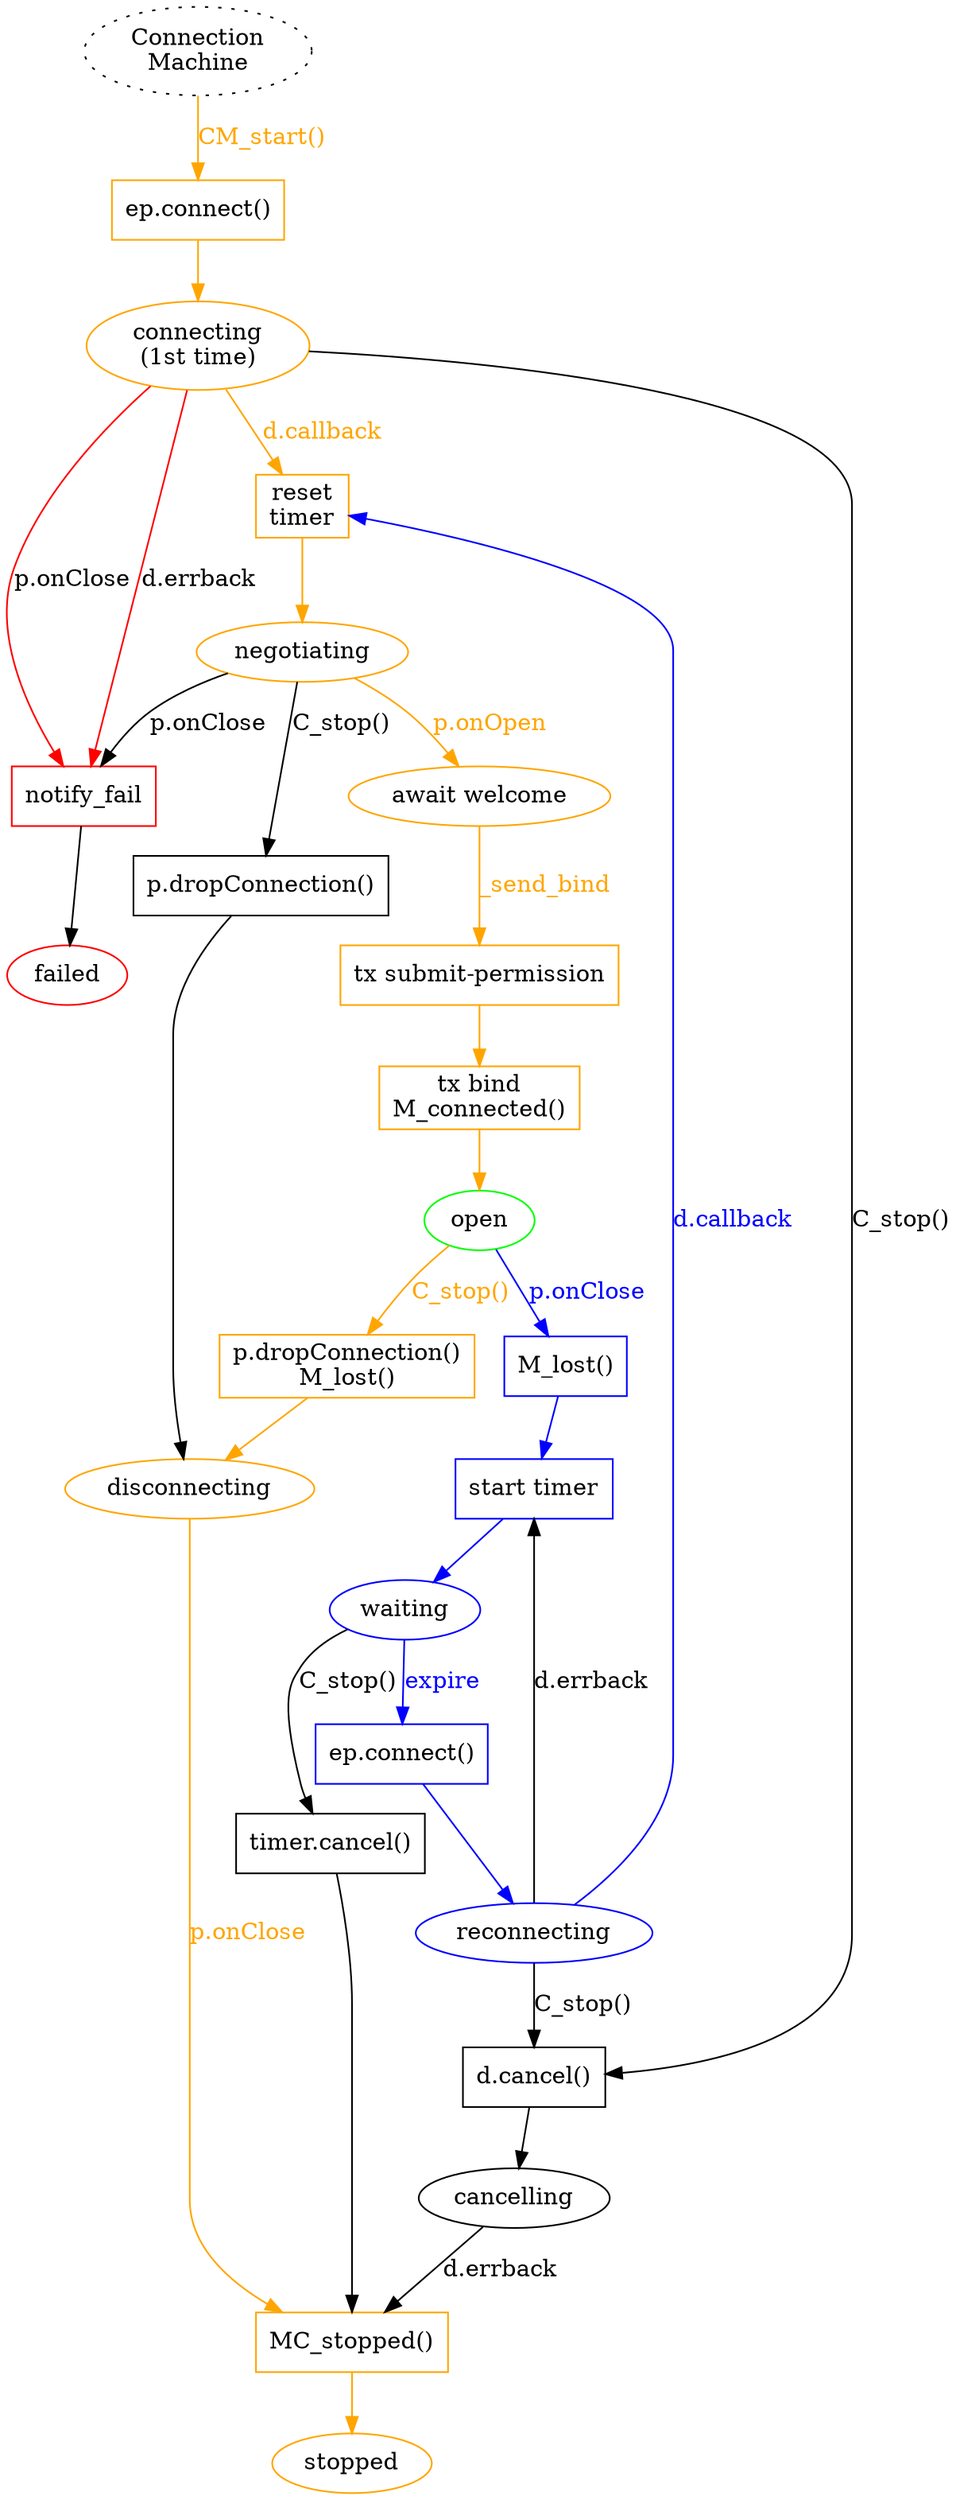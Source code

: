 digraph {
        /* note: this is nominally what we want from the machine that
         establishes the WebSocket connection (and re-establishes it when it
         is lost). We aren't using this yet; for now we're relying upon
         twisted.application.internet.ClientService, which does reconnection
         and random exponential backoff.

         The one thing it doesn't do is fail entirely when the first
         connection attempt fails, which I think would be good for usability.
         If the first attempt fails, it's probably because you don't have a
         network connection, or the hostname is wrong, or the service has
         been retired entirely. And retrying silently forever is not being
         honest with the user.

         So I'm keeping this diagram around, as a reminder of how we'd like
         to modify ClientService. */


        /* ConnectionMachine */
        C_start [label="Connection\nMachine" style="dotted"]
        C_start -> C_Pc1 [label="CM_start()" color="orange" fontcolor="orange"]
        C_Pc1 [shape="box" label="ep.connect()" color="orange"]
        C_Pc1 -> C_Sc1 [color="orange"]
        C_Sc1 [label="connecting\n(1st time)" color="orange"]
        C_Sc1 -> C_P_reset [label="d.callback" color="orange" fontcolor="orange"]
        C_P_reset [shape="box" label="reset\ntimer" color="orange"]
        C_P_reset -> C_S_negotiating [color="orange"]
        C_Sc1 -> C_P_failed [label="d.errback" color="red"]
        C_Sc1 -> C_P_failed [label="p.onClose" color="red"]
        C_Sc1 -> C_P_cancel [label="C_stop()"]
        C_P_cancel [shape="box" label="d.cancel()"]
        C_P_cancel -> C_S_cancelling
        C_S_cancelling [label="cancelling"]
        C_S_cancelling -> C_P_stopped [label="d.errback"]

        C_S_negotiating [label="negotiating" color="orange"]
        C_S_negotiating -> C_P_failed [label="p.onClose"]

        C_S_negotiating -> C_P_await_welcome [label="p.onOpen" color="orange" fontcolor="orange"]

        C_P_await_welcome -> C_P_permission [label="_send_bind" color="orange" fontcolor="orange"]
        C_P_await_welcome [label="await welcome" color="orange"]

        C_P_permission [shape="box" label="tx submit-permission" color="orange"]
        C_P_permission -> C_P_connected [color="orange"]

        C_S_negotiating -> C_P_drop2 [label="C_stop()"]
        C_P_drop2 [shape="box" label="p.dropConnection()"]
        C_P_drop2 -> C_S_disconnecting
        C_P_connected [shape="box" label="tx bind\nM_connected()" color="orange"]
        C_P_connected -> C_S_open [color="orange"]

        C_S_open [label="open" color="green"]
        C_S_open -> C_P_lost [label="p.onClose" color="blue" fontcolor="blue"]
        C_S_open -> C_P_drop [label="C_stop()" color="orange" fontcolor="orange"]
        C_P_drop [shape="box" label="p.dropConnection()\nM_lost()" color="orange"]
        C_P_drop -> C_S_disconnecting [color="orange"]
        C_S_disconnecting [label="disconnecting" color="orange"]
        C_S_disconnecting -> C_P_stopped [label="p.onClose" color="orange" fontcolor="orange"]

        C_P_lost [shape="box" label="M_lost()" color="blue"]
        C_P_lost -> C_P_wait [color="blue"]
        C_P_wait [shape="box" label="start timer" color="blue"]
        C_P_wait -> C_S_waiting [color="blue"]
        C_S_waiting [label="waiting" color="blue"]
        C_S_waiting -> C_Pc2 [label="expire" color="blue" fontcolor="blue"]
        C_S_waiting -> C_P_stop_timer [label="C_stop()"]
        C_P_stop_timer [shape="box" label="timer.cancel()"]
        C_P_stop_timer -> C_P_stopped
        C_Pc2 [shape="box" label="ep.connect()" color="blue"]
        C_Pc2 -> C_Sc2 [color="blue"]
        C_Sc2 [label="reconnecting" color="blue"]
        C_Sc2 -> C_P_reset [label="d.callback" color="blue" fontcolor="blue"]
        C_Sc2 -> C_P_wait [label="d.errback"]
        C_Sc2 -> C_P_cancel [label="C_stop()"]

        C_P_stopped [shape="box" label="MC_stopped()" color="orange"]
        C_P_stopped -> C_S_stopped [color="orange"]
        C_S_stopped [label="stopped" color="orange"]

        C_P_failed [shape="box" label="notify_fail" color="red"]
        C_P_failed -> C_S_failed
        C_S_failed [label="failed" color="red"]
}
